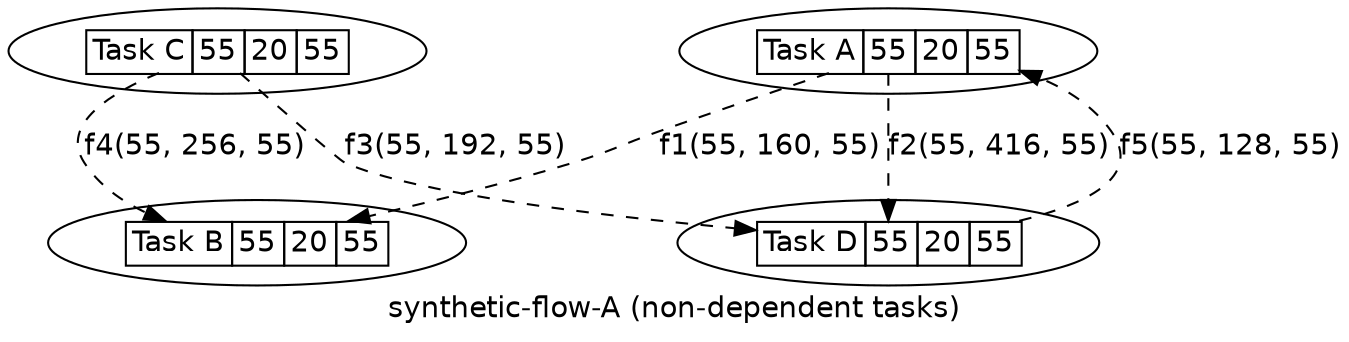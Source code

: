 digraph D {
	graph [fontname = "helvetica", label = "synthetic-flow-A (non-dependent tasks)"];
	node [fontname = "helvetica"];
	edge [fontname = "helvetica"];

	0 [ label=<
	<table port="A" border="0" cellborder="1" cellspacing="0">
		<tr><td>Task A</td><td>55</td><td>20</td><td>55</td></tr>
    </table>
	>];
 
	1 [ label=<
	<table port="B" border="0" cellborder="1" cellspacing="0">
		<tr><td>Task B</td><td>55</td><td>20</td><td>55</td></tr>
    </table>
	>];

	2 [ label=<
	<table port="C" border="0" cellborder="1" cellspacing="0">
		<tr><td>Task C</td><td>55</td><td>20</td><td>55</td></tr>
    </table>
	>];
 
	3 [ label=<
	<table port="D" border="0" cellborder="1" cellspacing="0">
		<tr><td>Task D</td><td>55</td><td>20</td><td>55</td></tr>
    </table>
	>];

	0:A -> 1:B [ label = "f1(55, 160, 55)", style=dashed ];
	0:A -> 3:D [ label = "f2(55, 416, 55)", style=dashed ];
	2:C -> 3:D [ label = "f3(55, 192, 55)", style=dashed ];
	2:C -> 1:B [ label = "f4(55, 256, 55)", style=dashed ];
	3:D -> 0:A [ label = "f5(55, 128, 55)", style=dashed ];
}
